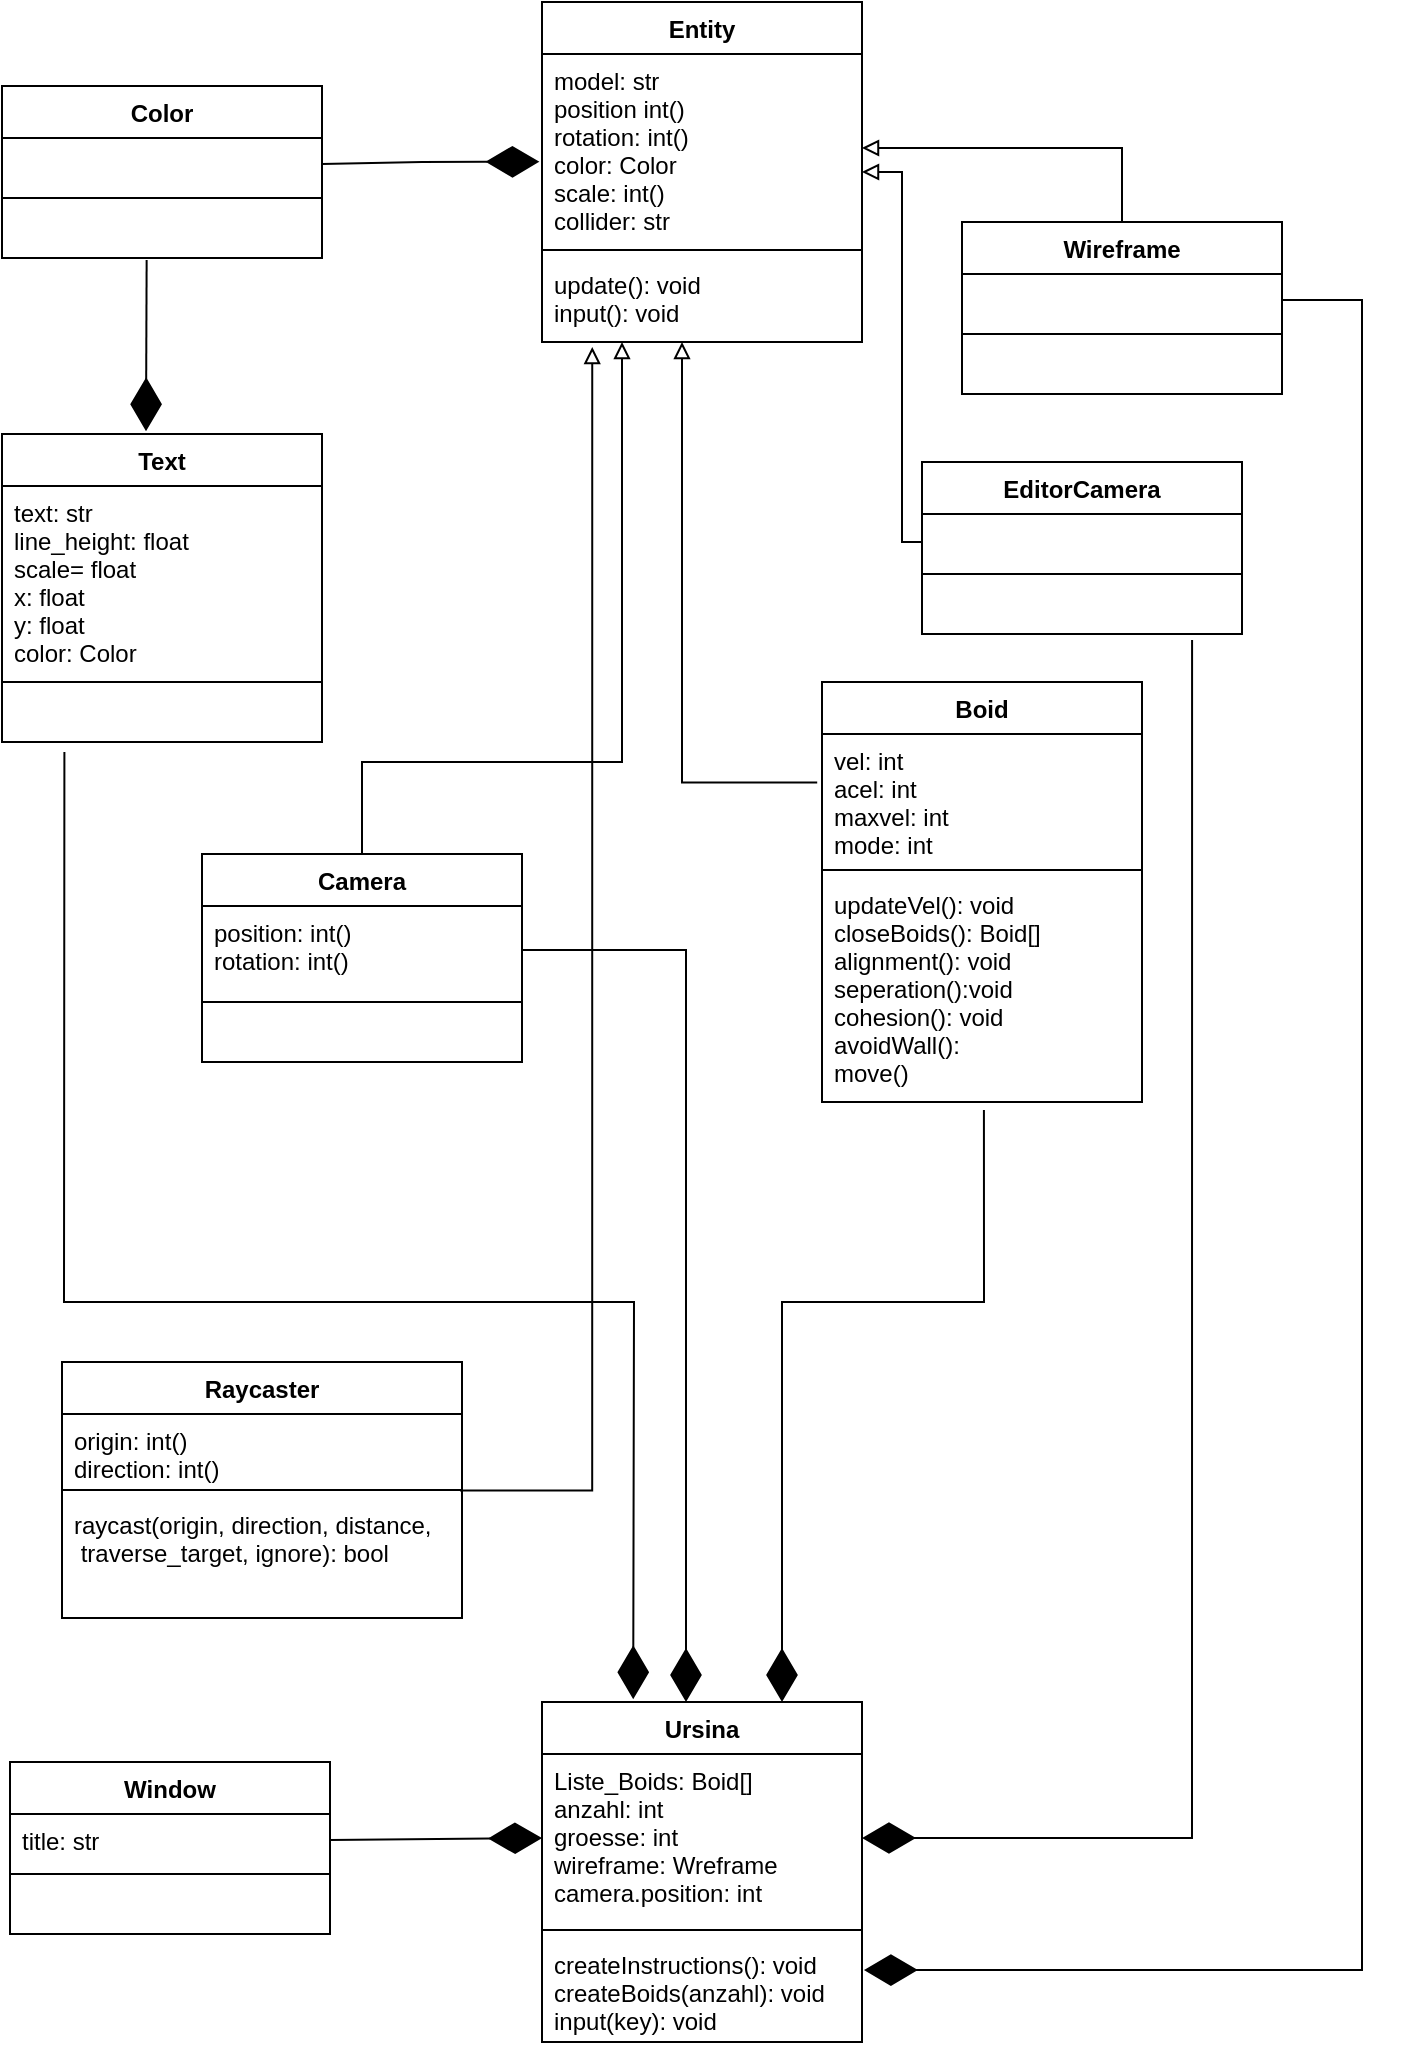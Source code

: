 <mxfile version="16.0.2" type="device"><diagram id="d7EKy8xtQSbVdNhjRXth" name="Seite-1"><mxGraphModel dx="539" dy="872" grid="1" gridSize="10" guides="1" tooltips="1" connect="1" arrows="1" fold="1" page="1" pageScale="1" pageWidth="827" pageHeight="1169" math="0" shadow="0"><root><mxCell id="0"/><mxCell id="1" parent="0"/><mxCell id="VPnPd3fBAsjCUHf9QwcK-1" value="Entity" style="swimlane;fontStyle=1;align=center;verticalAlign=top;childLayout=stackLayout;horizontal=1;startSize=26;horizontalStack=0;resizeParent=1;resizeParentMax=0;resizeLast=0;collapsible=1;marginBottom=0;" vertex="1" parent="1"><mxGeometry x="360" y="70" width="160" height="170" as="geometry"/></mxCell><mxCell id="VPnPd3fBAsjCUHf9QwcK-2" value="model: str&#10;position int()&#10;rotation: int()&#10;color: Color&#10;scale: int()&#10;collider: str&#10;" style="text;strokeColor=none;fillColor=none;align=left;verticalAlign=top;spacingLeft=4;spacingRight=4;overflow=hidden;rotatable=0;points=[[0,0.5],[1,0.5]];portConstraint=eastwest;" vertex="1" parent="VPnPd3fBAsjCUHf9QwcK-1"><mxGeometry y="26" width="160" height="94" as="geometry"/></mxCell><mxCell id="VPnPd3fBAsjCUHf9QwcK-3" value="" style="line;strokeWidth=1;fillColor=none;align=left;verticalAlign=middle;spacingTop=-1;spacingLeft=3;spacingRight=3;rotatable=0;labelPosition=right;points=[];portConstraint=eastwest;" vertex="1" parent="VPnPd3fBAsjCUHf9QwcK-1"><mxGeometry y="120" width="160" height="8" as="geometry"/></mxCell><mxCell id="VPnPd3fBAsjCUHf9QwcK-4" value="update(): void&#10;input(): void" style="text;strokeColor=none;fillColor=none;align=left;verticalAlign=top;spacingLeft=4;spacingRight=4;overflow=hidden;rotatable=0;points=[[0,0.5],[1,0.5]];portConstraint=eastwest;" vertex="1" parent="VPnPd3fBAsjCUHf9QwcK-1"><mxGeometry y="128" width="160" height="42" as="geometry"/></mxCell><mxCell id="VPnPd3fBAsjCUHf9QwcK-13" style="edgeStyle=orthogonalEdgeStyle;rounded=0;orthogonalLoop=1;jettySize=auto;html=1;endArrow=block;endFill=0;exitX=-0.015;exitY=0.379;exitDx=0;exitDy=0;exitPerimeter=0;" edge="1" parent="1" source="VPnPd3fBAsjCUHf9QwcK-6" target="VPnPd3fBAsjCUHf9QwcK-4"><mxGeometry relative="1" as="geometry"><mxPoint x="430" y="560" as="sourcePoint"/><Array as="points"><mxPoint x="430" y="460"/></Array></mxGeometry></mxCell><mxCell id="VPnPd3fBAsjCUHf9QwcK-5" value="Boid" style="swimlane;fontStyle=1;align=center;verticalAlign=top;childLayout=stackLayout;horizontal=1;startSize=26;horizontalStack=0;resizeParent=1;resizeParentMax=0;resizeLast=0;collapsible=1;marginBottom=0;" vertex="1" parent="1"><mxGeometry x="500" y="410" width="160" height="210" as="geometry"/></mxCell><mxCell id="VPnPd3fBAsjCUHf9QwcK-6" value="vel: int&#10;acel: int&#10;maxvel: int&#10;mode: int" style="text;strokeColor=none;fillColor=none;align=left;verticalAlign=top;spacingLeft=4;spacingRight=4;overflow=hidden;rotatable=0;points=[[0,0.5],[1,0.5]];portConstraint=eastwest;" vertex="1" parent="VPnPd3fBAsjCUHf9QwcK-5"><mxGeometry y="26" width="160" height="64" as="geometry"/></mxCell><mxCell id="VPnPd3fBAsjCUHf9QwcK-7" value="" style="line;strokeWidth=1;fillColor=none;align=left;verticalAlign=middle;spacingTop=-1;spacingLeft=3;spacingRight=3;rotatable=0;labelPosition=right;points=[];portConstraint=eastwest;" vertex="1" parent="VPnPd3fBAsjCUHf9QwcK-5"><mxGeometry y="90" width="160" height="8" as="geometry"/></mxCell><mxCell id="VPnPd3fBAsjCUHf9QwcK-8" value="updateVel(): void&#10;closeBoids(): Boid[]&#10;alignment(): void&#10;seperation():void&#10;cohesion(): void&#10;avoidWall():&#10;move()" style="text;strokeColor=none;fillColor=none;align=left;verticalAlign=top;spacingLeft=4;spacingRight=4;overflow=hidden;rotatable=0;points=[[0,0.5],[1,0.5]];portConstraint=eastwest;" vertex="1" parent="VPnPd3fBAsjCUHf9QwcK-5"><mxGeometry y="98" width="160" height="112" as="geometry"/></mxCell><mxCell id="VPnPd3fBAsjCUHf9QwcK-14" style="edgeStyle=orthogonalEdgeStyle;rounded=0;orthogonalLoop=1;jettySize=auto;html=1;exitX=0.5;exitY=0;exitDx=0;exitDy=0;entryX=1;entryY=0.5;entryDx=0;entryDy=0;endArrow=block;endFill=0;strokeWidth=1;" edge="1" parent="1" source="VPnPd3fBAsjCUHf9QwcK-9" target="VPnPd3fBAsjCUHf9QwcK-2"><mxGeometry relative="1" as="geometry"/></mxCell><mxCell id="VPnPd3fBAsjCUHf9QwcK-9" value="Wireframe" style="swimlane;fontStyle=1;align=center;verticalAlign=top;childLayout=stackLayout;horizontal=1;startSize=26;horizontalStack=0;resizeParent=1;resizeParentMax=0;resizeLast=0;collapsible=1;marginBottom=0;" vertex="1" parent="1"><mxGeometry x="570" y="180" width="160" height="86" as="geometry"/></mxCell><mxCell id="VPnPd3fBAsjCUHf9QwcK-10" value="&#10;&#10;" style="text;strokeColor=none;fillColor=none;align=left;verticalAlign=top;spacingLeft=4;spacingRight=4;overflow=hidden;rotatable=0;points=[[0,0.5],[1,0.5]];portConstraint=eastwest;" vertex="1" parent="VPnPd3fBAsjCUHf9QwcK-9"><mxGeometry y="26" width="160" height="26" as="geometry"/></mxCell><mxCell id="VPnPd3fBAsjCUHf9QwcK-11" value="" style="line;strokeWidth=1;fillColor=none;align=left;verticalAlign=middle;spacingTop=-1;spacingLeft=3;spacingRight=3;rotatable=0;labelPosition=right;points=[];portConstraint=eastwest;" vertex="1" parent="VPnPd3fBAsjCUHf9QwcK-9"><mxGeometry y="52" width="160" height="8" as="geometry"/></mxCell><mxCell id="VPnPd3fBAsjCUHf9QwcK-12" value="&#10;&#10;" style="text;strokeColor=none;fillColor=none;align=left;verticalAlign=top;spacingLeft=4;spacingRight=4;overflow=hidden;rotatable=0;points=[[0,0.5],[1,0.5]];portConstraint=eastwest;" vertex="1" parent="VPnPd3fBAsjCUHf9QwcK-9"><mxGeometry y="60" width="160" height="26" as="geometry"/></mxCell><mxCell id="VPnPd3fBAsjCUHf9QwcK-15" value="Ursina" style="swimlane;fontStyle=1;align=center;verticalAlign=top;childLayout=stackLayout;horizontal=1;startSize=26;horizontalStack=0;resizeParent=1;resizeParentMax=0;resizeLast=0;collapsible=1;marginBottom=0;" vertex="1" parent="1"><mxGeometry x="360" y="920" width="160" height="170" as="geometry"/></mxCell><mxCell id="VPnPd3fBAsjCUHf9QwcK-16" value="Liste_Boids: Boid[]&#10;anzahl: int&#10;groesse: int&#10;wireframe: Wreframe&#10;camera.position: int" style="text;strokeColor=none;fillColor=none;align=left;verticalAlign=top;spacingLeft=4;spacingRight=4;overflow=hidden;rotatable=0;points=[[0,0.5],[1,0.5]];portConstraint=eastwest;" vertex="1" parent="VPnPd3fBAsjCUHf9QwcK-15"><mxGeometry y="26" width="160" height="84" as="geometry"/></mxCell><mxCell id="VPnPd3fBAsjCUHf9QwcK-17" value="" style="line;strokeWidth=1;fillColor=none;align=left;verticalAlign=middle;spacingTop=-1;spacingLeft=3;spacingRight=3;rotatable=0;labelPosition=right;points=[];portConstraint=eastwest;" vertex="1" parent="VPnPd3fBAsjCUHf9QwcK-15"><mxGeometry y="110" width="160" height="8" as="geometry"/></mxCell><mxCell id="VPnPd3fBAsjCUHf9QwcK-18" value="createInstructions(): void&#10;createBoids(anzahl): void&#10;input(key): void" style="text;strokeColor=none;fillColor=none;align=left;verticalAlign=top;spacingLeft=4;spacingRight=4;overflow=hidden;rotatable=0;points=[[0,0.5],[1,0.5]];portConstraint=eastwest;" vertex="1" parent="VPnPd3fBAsjCUHf9QwcK-15"><mxGeometry y="118" width="160" height="52" as="geometry"/></mxCell><mxCell id="VPnPd3fBAsjCUHf9QwcK-34" style="edgeStyle=orthogonalEdgeStyle;rounded=0;orthogonalLoop=1;jettySize=auto;html=1;endArrow=block;endFill=0;strokeWidth=1;entryX=0.25;entryY=1;entryDx=0;entryDy=0;entryPerimeter=0;" edge="1" parent="1" source="VPnPd3fBAsjCUHf9QwcK-19" target="VPnPd3fBAsjCUHf9QwcK-4"><mxGeometry relative="1" as="geometry"><mxPoint x="400" y="250" as="targetPoint"/><Array as="points"><mxPoint x="270" y="450"/><mxPoint x="400" y="450"/></Array></mxGeometry></mxCell><mxCell id="VPnPd3fBAsjCUHf9QwcK-19" value="Camera" style="swimlane;fontStyle=1;align=center;verticalAlign=top;childLayout=stackLayout;horizontal=1;startSize=26;horizontalStack=0;resizeParent=1;resizeParentMax=0;resizeLast=0;collapsible=1;marginBottom=0;" vertex="1" parent="1"><mxGeometry x="190" y="496" width="160" height="104" as="geometry"/></mxCell><mxCell id="VPnPd3fBAsjCUHf9QwcK-20" value="position: int()&#10;rotation: int()" style="text;strokeColor=none;fillColor=none;align=left;verticalAlign=top;spacingLeft=4;spacingRight=4;overflow=hidden;rotatable=0;points=[[0,0.5],[1,0.5]];portConstraint=eastwest;" vertex="1" parent="VPnPd3fBAsjCUHf9QwcK-19"><mxGeometry y="26" width="160" height="44" as="geometry"/></mxCell><mxCell id="VPnPd3fBAsjCUHf9QwcK-21" value="" style="line;strokeWidth=1;fillColor=none;align=left;verticalAlign=middle;spacingTop=-1;spacingLeft=3;spacingRight=3;rotatable=0;labelPosition=right;points=[];portConstraint=eastwest;" vertex="1" parent="VPnPd3fBAsjCUHf9QwcK-19"><mxGeometry y="70" width="160" height="8" as="geometry"/></mxCell><mxCell id="VPnPd3fBAsjCUHf9QwcK-22" value="&#10;&#10;" style="text;strokeColor=none;fillColor=none;align=left;verticalAlign=top;spacingLeft=4;spacingRight=4;overflow=hidden;rotatable=0;points=[[0,0.5],[1,0.5]];portConstraint=eastwest;" vertex="1" parent="VPnPd3fBAsjCUHf9QwcK-19"><mxGeometry y="78" width="160" height="26" as="geometry"/></mxCell><mxCell id="VPnPd3fBAsjCUHf9QwcK-23" value="Window" style="swimlane;fontStyle=1;align=center;verticalAlign=top;childLayout=stackLayout;horizontal=1;startSize=26;horizontalStack=0;resizeParent=1;resizeParentMax=0;resizeLast=0;collapsible=1;marginBottom=0;" vertex="1" parent="1"><mxGeometry x="94" y="950" width="160" height="86" as="geometry"/></mxCell><mxCell id="VPnPd3fBAsjCUHf9QwcK-24" value="title: str" style="text;strokeColor=none;fillColor=none;align=left;verticalAlign=top;spacingLeft=4;spacingRight=4;overflow=hidden;rotatable=0;points=[[0,0.5],[1,0.5]];portConstraint=eastwest;" vertex="1" parent="VPnPd3fBAsjCUHf9QwcK-23"><mxGeometry y="26" width="160" height="26" as="geometry"/></mxCell><mxCell id="VPnPd3fBAsjCUHf9QwcK-25" value="" style="line;strokeWidth=1;fillColor=none;align=left;verticalAlign=middle;spacingTop=-1;spacingLeft=3;spacingRight=3;rotatable=0;labelPosition=right;points=[];portConstraint=eastwest;" vertex="1" parent="VPnPd3fBAsjCUHf9QwcK-23"><mxGeometry y="52" width="160" height="8" as="geometry"/></mxCell><mxCell id="VPnPd3fBAsjCUHf9QwcK-26" value="&#10;&#10;" style="text;strokeColor=none;fillColor=none;align=left;verticalAlign=top;spacingLeft=4;spacingRight=4;overflow=hidden;rotatable=0;points=[[0,0.5],[1,0.5]];portConstraint=eastwest;" vertex="1" parent="VPnPd3fBAsjCUHf9QwcK-23"><mxGeometry y="60" width="160" height="26" as="geometry"/></mxCell><mxCell id="VPnPd3fBAsjCUHf9QwcK-32" style="edgeStyle=orthogonalEdgeStyle;rounded=0;orthogonalLoop=1;jettySize=auto;html=1;endArrow=block;endFill=0;strokeWidth=1;" edge="1" parent="1" source="VPnPd3fBAsjCUHf9QwcK-27" target="VPnPd3fBAsjCUHf9QwcK-1"><mxGeometry relative="1" as="geometry"><Array as="points"><mxPoint x="540" y="340"/><mxPoint x="540" y="155"/></Array></mxGeometry></mxCell><mxCell id="VPnPd3fBAsjCUHf9QwcK-27" value="EditorCamera" style="swimlane;fontStyle=1;align=center;verticalAlign=top;childLayout=stackLayout;horizontal=1;startSize=26;horizontalStack=0;resizeParent=1;resizeParentMax=0;resizeLast=0;collapsible=1;marginBottom=0;" vertex="1" parent="1"><mxGeometry x="550" y="300" width="160" height="86" as="geometry"/></mxCell><mxCell id="VPnPd3fBAsjCUHf9QwcK-28" value="&#10;&#10;" style="text;strokeColor=none;fillColor=none;align=left;verticalAlign=top;spacingLeft=4;spacingRight=4;overflow=hidden;rotatable=0;points=[[0,0.5],[1,0.5]];portConstraint=eastwest;" vertex="1" parent="VPnPd3fBAsjCUHf9QwcK-27"><mxGeometry y="26" width="160" height="26" as="geometry"/></mxCell><mxCell id="VPnPd3fBAsjCUHf9QwcK-29" value="" style="line;strokeWidth=1;fillColor=none;align=left;verticalAlign=middle;spacingTop=-1;spacingLeft=3;spacingRight=3;rotatable=0;labelPosition=right;points=[];portConstraint=eastwest;" vertex="1" parent="VPnPd3fBAsjCUHf9QwcK-27"><mxGeometry y="52" width="160" height="8" as="geometry"/></mxCell><mxCell id="VPnPd3fBAsjCUHf9QwcK-30" value="&#10;&#10;" style="text;strokeColor=none;fillColor=none;align=left;verticalAlign=top;spacingLeft=4;spacingRight=4;overflow=hidden;rotatable=0;points=[[0,0.5],[1,0.5]];portConstraint=eastwest;" vertex="1" parent="VPnPd3fBAsjCUHf9QwcK-27"><mxGeometry y="60" width="160" height="26" as="geometry"/></mxCell><mxCell id="VPnPd3fBAsjCUHf9QwcK-35" value="Text" style="swimlane;fontStyle=1;align=center;verticalAlign=top;childLayout=stackLayout;horizontal=1;startSize=26;horizontalStack=0;resizeParent=1;resizeParentMax=0;resizeLast=0;collapsible=1;marginBottom=0;" vertex="1" parent="1"><mxGeometry x="90" y="286" width="160" height="154" as="geometry"/></mxCell><mxCell id="VPnPd3fBAsjCUHf9QwcK-36" value="text: str&#10;line_height: float&#10;scale= float&#10;x: float&#10;y: float&#10;color: Color" style="text;strokeColor=none;fillColor=none;align=left;verticalAlign=top;spacingLeft=4;spacingRight=4;overflow=hidden;rotatable=0;points=[[0,0.5],[1,0.5]];portConstraint=eastwest;" vertex="1" parent="VPnPd3fBAsjCUHf9QwcK-35"><mxGeometry y="26" width="160" height="94" as="geometry"/></mxCell><mxCell id="VPnPd3fBAsjCUHf9QwcK-37" value="" style="line;strokeWidth=1;fillColor=none;align=left;verticalAlign=middle;spacingTop=-1;spacingLeft=3;spacingRight=3;rotatable=0;labelPosition=right;points=[];portConstraint=eastwest;" vertex="1" parent="VPnPd3fBAsjCUHf9QwcK-35"><mxGeometry y="120" width="160" height="8" as="geometry"/></mxCell><mxCell id="VPnPd3fBAsjCUHf9QwcK-38" value="&#10;&#10;" style="text;strokeColor=none;fillColor=none;align=left;verticalAlign=top;spacingLeft=4;spacingRight=4;overflow=hidden;rotatable=0;points=[[0,0.5],[1,0.5]];portConstraint=eastwest;" vertex="1" parent="VPnPd3fBAsjCUHf9QwcK-35"><mxGeometry y="128" width="160" height="26" as="geometry"/></mxCell><mxCell id="VPnPd3fBAsjCUHf9QwcK-39" value="Color" style="swimlane;fontStyle=1;align=center;verticalAlign=top;childLayout=stackLayout;horizontal=1;startSize=26;horizontalStack=0;resizeParent=1;resizeParentMax=0;resizeLast=0;collapsible=1;marginBottom=0;" vertex="1" parent="1"><mxGeometry x="90" y="112" width="160" height="86" as="geometry"/></mxCell><mxCell id="VPnPd3fBAsjCUHf9QwcK-40" value="&#10;&#10;" style="text;strokeColor=none;fillColor=none;align=left;verticalAlign=top;spacingLeft=4;spacingRight=4;overflow=hidden;rotatable=0;points=[[0,0.5],[1,0.5]];portConstraint=eastwest;" vertex="1" parent="VPnPd3fBAsjCUHf9QwcK-39"><mxGeometry y="26" width="160" height="26" as="geometry"/></mxCell><mxCell id="VPnPd3fBAsjCUHf9QwcK-41" value="" style="line;strokeWidth=1;fillColor=none;align=left;verticalAlign=middle;spacingTop=-1;spacingLeft=3;spacingRight=3;rotatable=0;labelPosition=right;points=[];portConstraint=eastwest;" vertex="1" parent="VPnPd3fBAsjCUHf9QwcK-39"><mxGeometry y="52" width="160" height="8" as="geometry"/></mxCell><mxCell id="VPnPd3fBAsjCUHf9QwcK-42" value="&#10;&#10;" style="text;strokeColor=none;fillColor=none;align=left;verticalAlign=top;spacingLeft=4;spacingRight=4;overflow=hidden;rotatable=0;points=[[0,0.5],[1,0.5]];portConstraint=eastwest;" vertex="1" parent="VPnPd3fBAsjCUHf9QwcK-39"><mxGeometry y="60" width="160" height="26" as="geometry"/></mxCell><mxCell id="VPnPd3fBAsjCUHf9QwcK-43" value="" style="endArrow=diamondThin;endFill=1;endSize=24;html=1;rounded=0;strokeWidth=1;entryX=0.45;entryY=-0.009;entryDx=0;entryDy=0;entryPerimeter=0;exitX=0.452;exitY=1.04;exitDx=0;exitDy=0;exitPerimeter=0;" edge="1" parent="1" source="VPnPd3fBAsjCUHf9QwcK-42" target="VPnPd3fBAsjCUHf9QwcK-35"><mxGeometry width="160" relative="1" as="geometry"><mxPoint x="160" y="230" as="sourcePoint"/><mxPoint x="320" y="230" as="targetPoint"/></mxGeometry></mxCell><mxCell id="VPnPd3fBAsjCUHf9QwcK-44" value="" style="endArrow=diamondThin;endFill=1;endSize=24;html=1;rounded=0;strokeWidth=1;exitX=1;exitY=0.5;exitDx=0;exitDy=0;entryX=-0.008;entryY=0.573;entryDx=0;entryDy=0;entryPerimeter=0;" edge="1" parent="1" source="VPnPd3fBAsjCUHf9QwcK-40" target="VPnPd3fBAsjCUHf9QwcK-2"><mxGeometry width="160" relative="1" as="geometry"><mxPoint x="280" y="210" as="sourcePoint"/><mxPoint x="440" y="210" as="targetPoint"/><Array as="points"><mxPoint x="300" y="150"/></Array></mxGeometry></mxCell><mxCell id="VPnPd3fBAsjCUHf9QwcK-45" value="" style="endArrow=diamondThin;endFill=1;endSize=24;html=1;rounded=0;strokeWidth=1;entryX=0;entryY=0.5;entryDx=0;entryDy=0;exitX=1;exitY=0.5;exitDx=0;exitDy=0;" edge="1" parent="1" source="VPnPd3fBAsjCUHf9QwcK-24" target="VPnPd3fBAsjCUHf9QwcK-16"><mxGeometry width="160" relative="1" as="geometry"><mxPoint x="254" y="918" as="sourcePoint"/><mxPoint x="444" y="11" as="targetPoint"/></mxGeometry></mxCell><mxCell id="VPnPd3fBAsjCUHf9QwcK-46" value="" style="endArrow=diamondThin;endFill=1;endSize=24;html=1;rounded=0;strokeWidth=1;exitX=0.195;exitY=1.19;exitDx=0;exitDy=0;exitPerimeter=0;entryX=0.285;entryY=-0.008;entryDx=0;entryDy=0;entryPerimeter=0;" edge="1" parent="1" source="VPnPd3fBAsjCUHf9QwcK-38" target="VPnPd3fBAsjCUHf9QwcK-15"><mxGeometry width="160" relative="1" as="geometry"><mxPoint x="220" y="680" as="sourcePoint"/><mxPoint x="380" y="680" as="targetPoint"/><Array as="points"><mxPoint x="121" y="720"/><mxPoint x="406" y="720"/></Array></mxGeometry></mxCell><mxCell id="VPnPd3fBAsjCUHf9QwcK-47" value="" style="endArrow=diamondThin;endFill=1;endSize=24;html=1;rounded=0;strokeWidth=1;entryX=0.45;entryY=0;entryDx=0;entryDy=0;entryPerimeter=0;exitX=1;exitY=0.5;exitDx=0;exitDy=0;" edge="1" parent="1" source="VPnPd3fBAsjCUHf9QwcK-20" target="VPnPd3fBAsjCUHf9QwcK-15"><mxGeometry width="160" relative="1" as="geometry"><mxPoint x="390" y="680" as="sourcePoint"/><mxPoint x="550" y="680" as="targetPoint"/><Array as="points"><mxPoint x="432" y="544"/></Array></mxGeometry></mxCell><mxCell id="VPnPd3fBAsjCUHf9QwcK-48" value="" style="endArrow=diamondThin;endFill=1;endSize=24;html=1;rounded=0;strokeWidth=1;exitX=0.506;exitY=1.036;exitDx=0;exitDy=0;exitPerimeter=0;entryX=0.75;entryY=0;entryDx=0;entryDy=0;" edge="1" parent="1" source="VPnPd3fBAsjCUHf9QwcK-8" target="VPnPd3fBAsjCUHf9QwcK-15"><mxGeometry width="160" relative="1" as="geometry"><mxPoint x="510" y="710" as="sourcePoint"/><mxPoint x="670" y="710" as="targetPoint"/><Array as="points"><mxPoint x="581" y="720"/><mxPoint x="480" y="720"/></Array></mxGeometry></mxCell><mxCell id="VPnPd3fBAsjCUHf9QwcK-49" value="" style="endArrow=diamondThin;endFill=1;endSize=24;html=1;rounded=0;strokeWidth=1;exitX=0.844;exitY=1.115;exitDx=0;exitDy=0;exitPerimeter=0;entryX=1;entryY=0.5;entryDx=0;entryDy=0;" edge="1" parent="1" source="VPnPd3fBAsjCUHf9QwcK-30" target="VPnPd3fBAsjCUHf9QwcK-16"><mxGeometry width="160" relative="1" as="geometry"><mxPoint x="720" y="770" as="sourcePoint"/><mxPoint x="880" y="770" as="targetPoint"/><Array as="points"><mxPoint x="685" y="988"/></Array></mxGeometry></mxCell><mxCell id="VPnPd3fBAsjCUHf9QwcK-50" value="" style="endArrow=diamondThin;endFill=1;endSize=24;html=1;rounded=0;strokeWidth=1;entryX=1.006;entryY=0.308;entryDx=0;entryDy=0;entryPerimeter=0;exitX=1;exitY=0.5;exitDx=0;exitDy=0;" edge="1" parent="1" source="VPnPd3fBAsjCUHf9QwcK-10" target="VPnPd3fBAsjCUHf9QwcK-18"><mxGeometry width="160" relative="1" as="geometry"><mxPoint x="720" y="260" as="sourcePoint"/><mxPoint x="890" y="270" as="targetPoint"/><Array as="points"><mxPoint x="770" y="219"/><mxPoint x="770" y="1054"/></Array></mxGeometry></mxCell><mxCell id="VPnPd3fBAsjCUHf9QwcK-55" style="edgeStyle=orthogonalEdgeStyle;rounded=0;orthogonalLoop=1;jettySize=auto;html=1;entryX=0.157;entryY=1.059;entryDx=0;entryDy=0;entryPerimeter=0;endArrow=block;endFill=0;strokeWidth=1;exitX=0.995;exitY=-0.063;exitDx=0;exitDy=0;exitPerimeter=0;" edge="1" parent="1" source="VPnPd3fBAsjCUHf9QwcK-54" target="VPnPd3fBAsjCUHf9QwcK-4"><mxGeometry relative="1" as="geometry"><Array as="points"><mxPoint x="385" y="814"/></Array></mxGeometry></mxCell><mxCell id="VPnPd3fBAsjCUHf9QwcK-51" value="Raycaster" style="swimlane;fontStyle=1;align=center;verticalAlign=top;childLayout=stackLayout;horizontal=1;startSize=26;horizontalStack=0;resizeParent=1;resizeParentMax=0;resizeLast=0;collapsible=1;marginBottom=0;" vertex="1" parent="1"><mxGeometry x="120" y="750" width="200" height="128" as="geometry"/></mxCell><mxCell id="VPnPd3fBAsjCUHf9QwcK-52" value="origin: int()&#10;direction: int()" style="text;strokeColor=none;fillColor=none;align=left;verticalAlign=top;spacingLeft=4;spacingRight=4;overflow=hidden;rotatable=0;points=[[0,0.5],[1,0.5]];portConstraint=eastwest;" vertex="1" parent="VPnPd3fBAsjCUHf9QwcK-51"><mxGeometry y="26" width="200" height="34" as="geometry"/></mxCell><mxCell id="VPnPd3fBAsjCUHf9QwcK-53" value="" style="line;strokeWidth=1;fillColor=none;align=left;verticalAlign=middle;spacingTop=-1;spacingLeft=3;spacingRight=3;rotatable=0;labelPosition=right;points=[];portConstraint=eastwest;" vertex="1" parent="VPnPd3fBAsjCUHf9QwcK-51"><mxGeometry y="60" width="200" height="8" as="geometry"/></mxCell><mxCell id="VPnPd3fBAsjCUHf9QwcK-54" value="raycast(origin, direction, distance,&#10; traverse_target, ignore): bool" style="text;strokeColor=none;fillColor=none;align=left;verticalAlign=top;spacingLeft=4;spacingRight=4;overflow=hidden;rotatable=0;points=[[0,0.5],[1,0.5]];portConstraint=eastwest;" vertex="1" parent="VPnPd3fBAsjCUHf9QwcK-51"><mxGeometry y="68" width="200" height="60" as="geometry"/></mxCell></root></mxGraphModel></diagram></mxfile>
